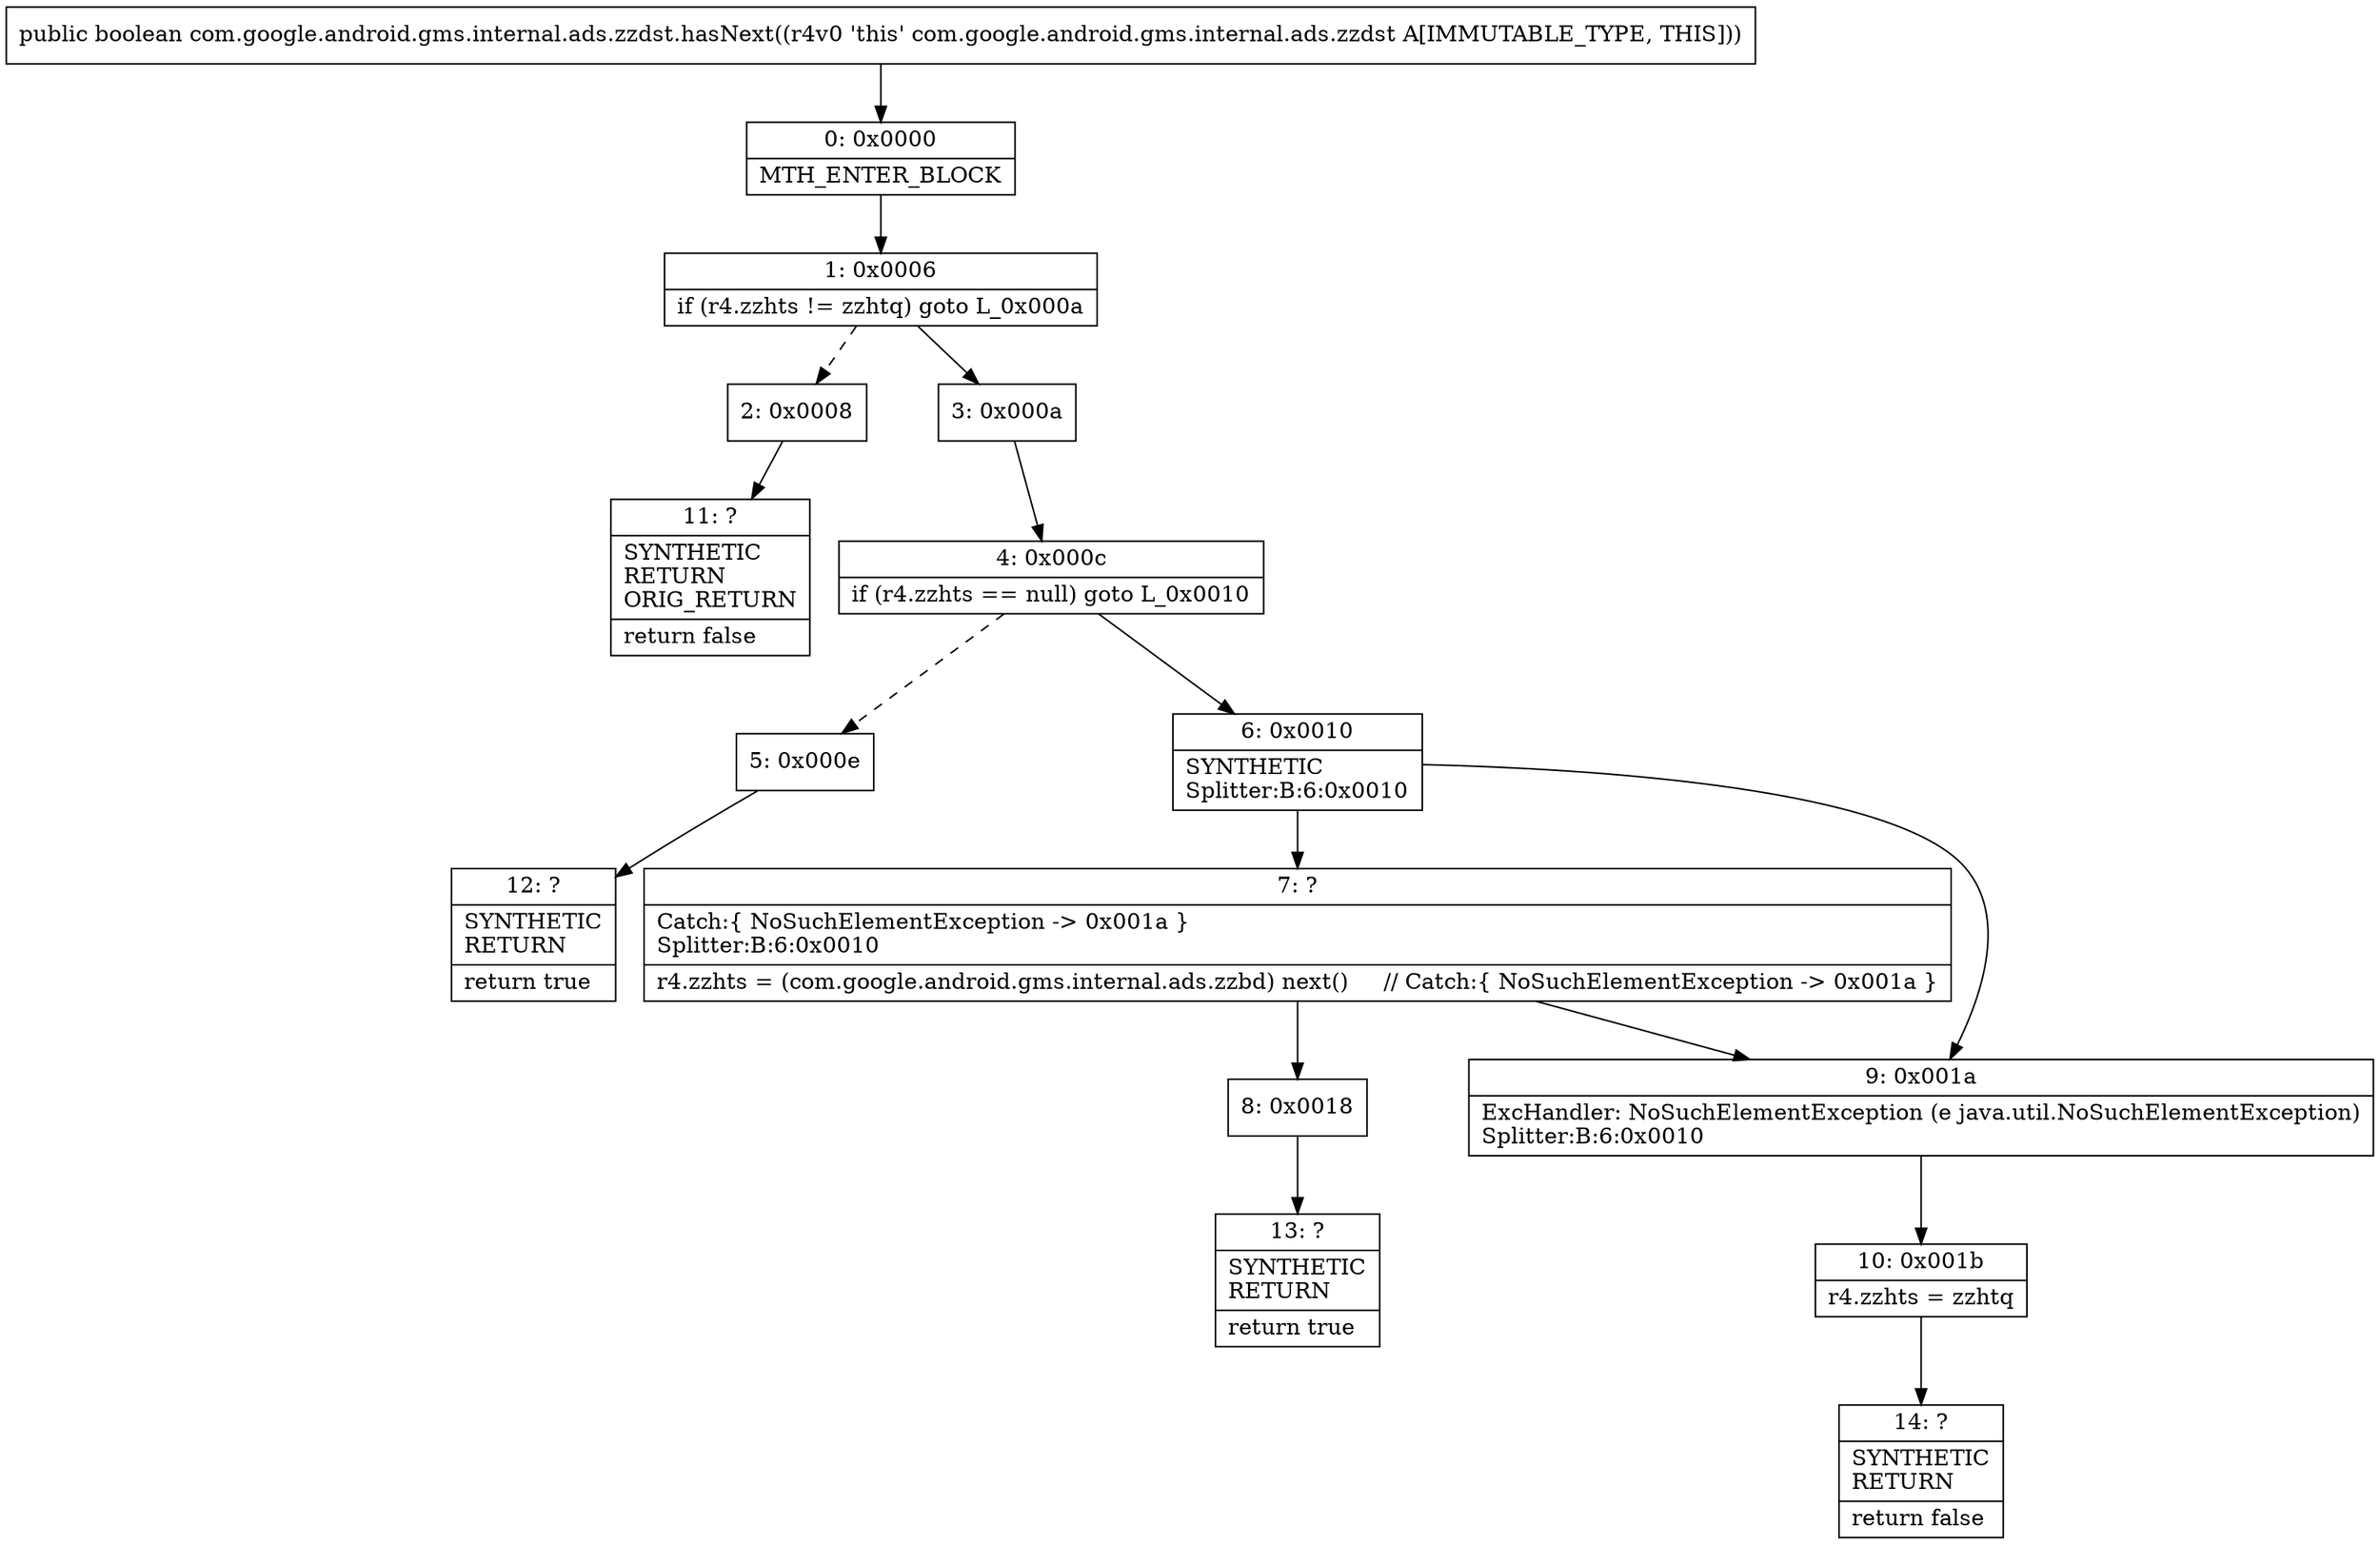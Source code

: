 digraph "CFG forcom.google.android.gms.internal.ads.zzdst.hasNext()Z" {
Node_0 [shape=record,label="{0\:\ 0x0000|MTH_ENTER_BLOCK\l}"];
Node_1 [shape=record,label="{1\:\ 0x0006|if (r4.zzhts != zzhtq) goto L_0x000a\l}"];
Node_2 [shape=record,label="{2\:\ 0x0008}"];
Node_3 [shape=record,label="{3\:\ 0x000a}"];
Node_4 [shape=record,label="{4\:\ 0x000c|if (r4.zzhts == null) goto L_0x0010\l}"];
Node_5 [shape=record,label="{5\:\ 0x000e}"];
Node_6 [shape=record,label="{6\:\ 0x0010|SYNTHETIC\lSplitter:B:6:0x0010\l}"];
Node_7 [shape=record,label="{7\:\ ?|Catch:\{ NoSuchElementException \-\> 0x001a \}\lSplitter:B:6:0x0010\l|r4.zzhts = (com.google.android.gms.internal.ads.zzbd) next()     \/\/ Catch:\{ NoSuchElementException \-\> 0x001a \}\l}"];
Node_8 [shape=record,label="{8\:\ 0x0018}"];
Node_9 [shape=record,label="{9\:\ 0x001a|ExcHandler: NoSuchElementException (e java.util.NoSuchElementException)\lSplitter:B:6:0x0010\l}"];
Node_10 [shape=record,label="{10\:\ 0x001b|r4.zzhts = zzhtq\l}"];
Node_11 [shape=record,label="{11\:\ ?|SYNTHETIC\lRETURN\lORIG_RETURN\l|return false\l}"];
Node_12 [shape=record,label="{12\:\ ?|SYNTHETIC\lRETURN\l|return true\l}"];
Node_13 [shape=record,label="{13\:\ ?|SYNTHETIC\lRETURN\l|return true\l}"];
Node_14 [shape=record,label="{14\:\ ?|SYNTHETIC\lRETURN\l|return false\l}"];
MethodNode[shape=record,label="{public boolean com.google.android.gms.internal.ads.zzdst.hasNext((r4v0 'this' com.google.android.gms.internal.ads.zzdst A[IMMUTABLE_TYPE, THIS])) }"];
MethodNode -> Node_0;
Node_0 -> Node_1;
Node_1 -> Node_2[style=dashed];
Node_1 -> Node_3;
Node_2 -> Node_11;
Node_3 -> Node_4;
Node_4 -> Node_5[style=dashed];
Node_4 -> Node_6;
Node_5 -> Node_12;
Node_6 -> Node_7;
Node_6 -> Node_9;
Node_7 -> Node_8;
Node_7 -> Node_9;
Node_8 -> Node_13;
Node_9 -> Node_10;
Node_10 -> Node_14;
}

